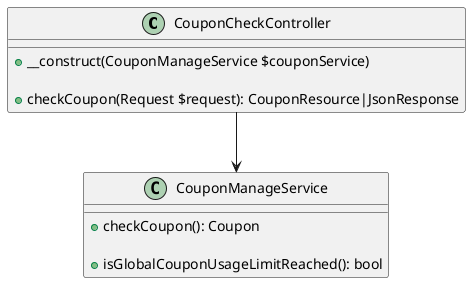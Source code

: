 @startuml

class CouponCheckController {
    + __construct(CouponManageService $couponService)

    + checkCoupon(Request $request): CouponResource|JsonResponse
}

class CouponManageService {
    + checkCoupon(): Coupon

    + isGlobalCouponUsageLimitReached(): bool
}

CouponCheckController --> CouponManageService
@enduml